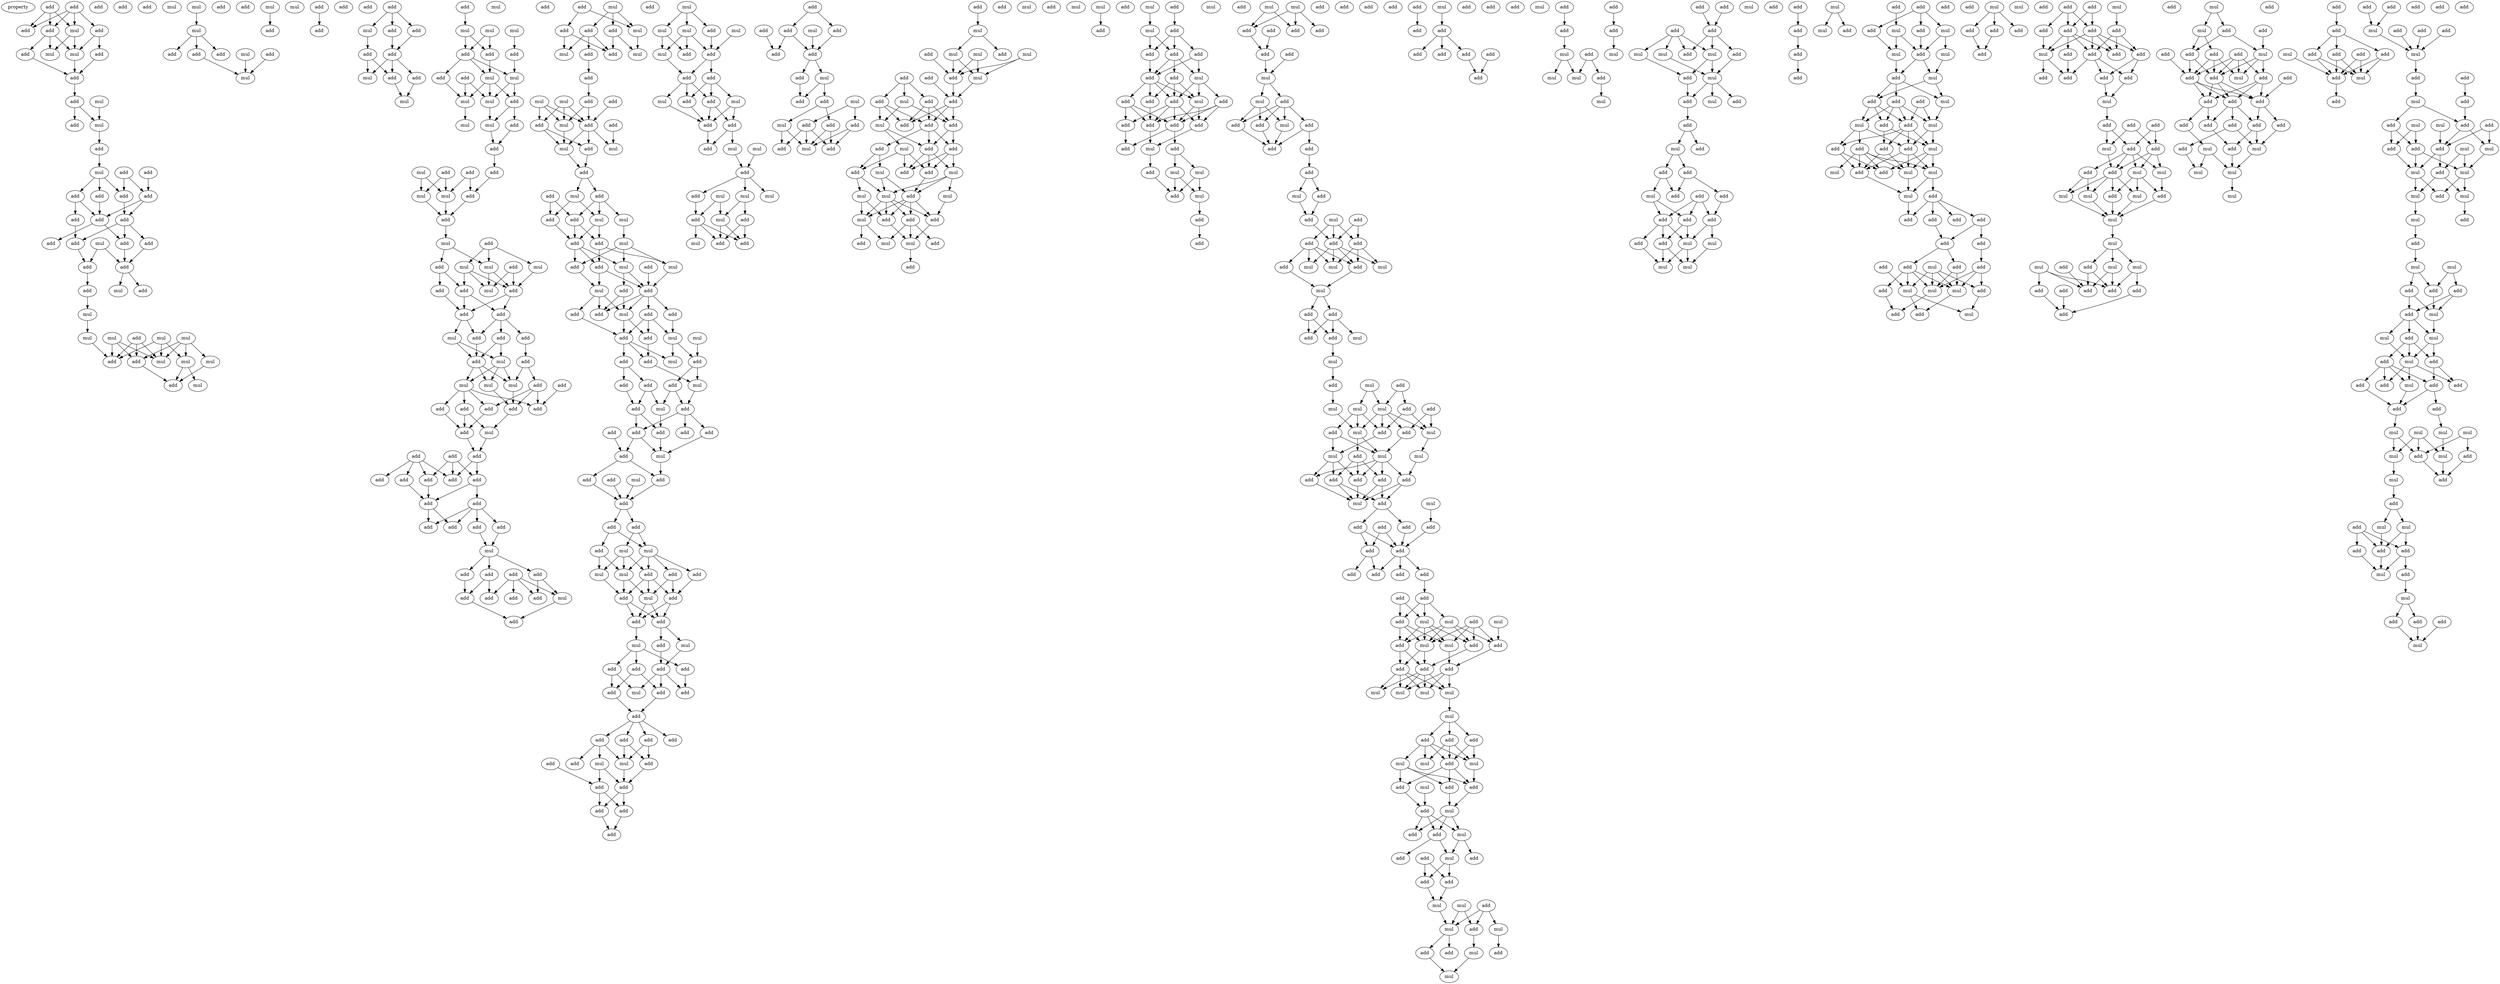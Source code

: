 digraph {
    node [fontcolor=black]
    property [mul=2,lf=1.8]
    0 [ label = add ];
    1 [ label = add ];
    2 [ label = add ];
    3 [ label = mul ];
    4 [ label = add ];
    5 [ label = add ];
    6 [ label = add ];
    7 [ label = mul ];
    8 [ label = mul ];
    9 [ label = add ];
    10 [ label = add ];
    11 [ label = add ];
    12 [ label = mul ];
    13 [ label = add ];
    14 [ label = add ];
    15 [ label = add ];
    16 [ label = mul ];
    17 [ label = add ];
    18 [ label = add ];
    19 [ label = add ];
    20 [ label = mul ];
    21 [ label = add ];
    22 [ label = add ];
    23 [ label = add ];
    24 [ label = add ];
    25 [ label = add ];
    26 [ label = add ];
    27 [ label = add ];
    28 [ label = mul ];
    29 [ label = add ];
    30 [ label = add ];
    31 [ label = add ];
    32 [ label = add ];
    33 [ label = add ];
    34 [ label = add ];
    35 [ label = add ];
    36 [ label = mul ];
    37 [ label = add ];
    38 [ label = add ];
    39 [ label = mul ];
    40 [ label = mul ];
    41 [ label = mul ];
    42 [ label = mul ];
    43 [ label = add ];
    44 [ label = mul ];
    45 [ label = mul ];
    46 [ label = add ];
    47 [ label = mul ];
    48 [ label = add ];
    49 [ label = mul ];
    50 [ label = add ];
    51 [ label = mul ];
    52 [ label = mul ];
    53 [ label = mul ];
    54 [ label = add ];
    55 [ label = add ];
    56 [ label = mul ];
    57 [ label = add ];
    58 [ label = mul ];
    59 [ label = add ];
    60 [ label = add ];
    61 [ label = add ];
    62 [ label = mul ];
    63 [ label = mul ];
    64 [ label = mul ];
    65 [ label = add ];
    66 [ label = add ];
    67 [ label = add ];
    68 [ label = add ];
    69 [ label = add ];
    70 [ label = add ];
    71 [ label = add ];
    72 [ label = add ];
    73 [ label = mul ];
    74 [ label = add ];
    75 [ label = add ];
    76 [ label = mul ];
    77 [ label = add ];
    78 [ label = add ];
    79 [ label = mul ];
    80 [ label = add ];
    81 [ label = mul ];
    82 [ label = mul ];
    83 [ label = mul ];
    84 [ label = add ];
    85 [ label = add ];
    86 [ label = add ];
    87 [ label = mul ];
    88 [ label = add ];
    89 [ label = add ];
    90 [ label = mul ];
    91 [ label = add ];
    92 [ label = mul ];
    93 [ label = mul ];
    94 [ label = mul ];
    95 [ label = mul ];
    96 [ label = add ];
    97 [ label = add ];
    98 [ label = add ];
    99 [ label = add ];
    100 [ label = mul ];
    101 [ label = add ];
    102 [ label = mul ];
    103 [ label = add ];
    104 [ label = mul ];
    105 [ label = add ];
    106 [ label = add ];
    107 [ label = mul ];
    108 [ label = add ];
    109 [ label = mul ];
    110 [ label = mul ];
    111 [ label = mul ];
    112 [ label = add ];
    113 [ label = mul ];
    114 [ label = add ];
    115 [ label = add ];
    116 [ label = mul ];
    117 [ label = add ];
    118 [ label = add ];
    119 [ label = add ];
    120 [ label = add ];
    121 [ label = add ];
    122 [ label = mul ];
    123 [ label = add ];
    124 [ label = add ];
    125 [ label = add ];
    126 [ label = mul ];
    127 [ label = mul ];
    128 [ label = mul ];
    129 [ label = add ];
    130 [ label = mul ];
    131 [ label = add ];
    132 [ label = add ];
    133 [ label = add ];
    134 [ label = add ];
    135 [ label = add ];
    136 [ label = add ];
    137 [ label = add ];
    138 [ label = mul ];
    139 [ label = add ];
    140 [ label = add ];
    141 [ label = add ];
    142 [ label = add ];
    143 [ label = add ];
    144 [ label = add ];
    145 [ label = add ];
    146 [ label = add ];
    147 [ label = add ];
    148 [ label = add ];
    149 [ label = add ];
    150 [ label = add ];
    151 [ label = add ];
    152 [ label = add ];
    153 [ label = add ];
    154 [ label = mul ];
    155 [ label = add ];
    156 [ label = add ];
    157 [ label = add ];
    158 [ label = add ];
    159 [ label = mul ];
    160 [ label = add ];
    161 [ label = add ];
    162 [ label = add ];
    163 [ label = add ];
    164 [ label = add ];
    165 [ label = add ];
    166 [ label = mul ];
    167 [ label = add ];
    168 [ label = add ];
    169 [ label = mul ];
    170 [ label = add ];
    171 [ label = mul ];
    172 [ label = add ];
    173 [ label = mul ];
    174 [ label = add ];
    175 [ label = add ];
    176 [ label = add ];
    177 [ label = mul ];
    178 [ label = add ];
    179 [ label = mul ];
    180 [ label = mul ];
    181 [ label = add ];
    182 [ label = add ];
    183 [ label = add ];
    184 [ label = add ];
    185 [ label = mul ];
    186 [ label = mul ];
    187 [ label = add ];
    188 [ label = add ];
    189 [ label = add ];
    190 [ label = mul ];
    191 [ label = add ];
    192 [ label = add ];
    193 [ label = mul ];
    194 [ label = mul ];
    195 [ label = mul ];
    196 [ label = add ];
    197 [ label = add ];
    198 [ label = add ];
    199 [ label = add ];
    200 [ label = mul ];
    201 [ label = add ];
    202 [ label = mul ];
    203 [ label = add ];
    204 [ label = mul ];
    205 [ label = add ];
    206 [ label = add ];
    207 [ label = add ];
    208 [ label = add ];
    209 [ label = add ];
    210 [ label = mul ];
    211 [ label = mul ];
    212 [ label = add ];
    213 [ label = mul ];
    214 [ label = add ];
    215 [ label = mul ];
    216 [ label = add ];
    217 [ label = add ];
    218 [ label = add ];
    219 [ label = add ];
    220 [ label = add ];
    221 [ label = add ];
    222 [ label = mul ];
    223 [ label = add ];
    224 [ label = mul ];
    225 [ label = add ];
    226 [ label = add ];
    227 [ label = add ];
    228 [ label = add ];
    229 [ label = add ];
    230 [ label = add ];
    231 [ label = add ];
    232 [ label = mul ];
    233 [ label = add ];
    234 [ label = add ];
    235 [ label = mul ];
    236 [ label = add ];
    237 [ label = add ];
    238 [ label = add ];
    239 [ label = add ];
    240 [ label = add ];
    241 [ label = mul ];
    242 [ label = mul ];
    243 [ label = add ];
    244 [ label = add ];
    245 [ label = mul ];
    246 [ label = mul ];
    247 [ label = add ];
    248 [ label = add ];
    249 [ label = mul ];
    250 [ label = add ];
    251 [ label = add ];
    252 [ label = add ];
    253 [ label = add ];
    254 [ label = mul ];
    255 [ label = add ];
    256 [ label = mul ];
    257 [ label = add ];
    258 [ label = add ];
    259 [ label = add ];
    260 [ label = add ];
    261 [ label = add ];
    262 [ label = add ];
    263 [ label = add ];
    264 [ label = mul ];
    265 [ label = add ];
    266 [ label = add ];
    267 [ label = add ];
    268 [ label = add ];
    269 [ label = add ];
    270 [ label = mul ];
    271 [ label = add ];
    272 [ label = mul ];
    273 [ label = add ];
    274 [ label = add ];
    275 [ label = add ];
    276 [ label = add ];
    277 [ label = add ];
    278 [ label = add ];
    279 [ label = add ];
    280 [ label = mul ];
    281 [ label = mul ];
    282 [ label = add ];
    283 [ label = mul ];
    284 [ label = mul ];
    285 [ label = mul ];
    286 [ label = add ];
    287 [ label = add ];
    288 [ label = add ];
    289 [ label = add ];
    290 [ label = mul ];
    291 [ label = add ];
    292 [ label = mul ];
    293 [ label = add ];
    294 [ label = add ];
    295 [ label = add ];
    296 [ label = add ];
    297 [ label = mul ];
    298 [ label = mul ];
    299 [ label = add ];
    300 [ label = mul ];
    301 [ label = mul ];
    302 [ label = mul ];
    303 [ label = add ];
    304 [ label = add ];
    305 [ label = add ];
    306 [ label = mul ];
    307 [ label = add ];
    308 [ label = add ];
    309 [ label = mul ];
    310 [ label = add ];
    311 [ label = add ];
    312 [ label = add ];
    313 [ label = mul ];
    314 [ label = add ];
    315 [ label = add ];
    316 [ label = add ];
    317 [ label = mul ];
    318 [ label = add ];
    319 [ label = mul ];
    320 [ label = add ];
    321 [ label = add ];
    322 [ label = mul ];
    323 [ label = add ];
    324 [ label = add ];
    325 [ label = add ];
    326 [ label = add ];
    327 [ label = add ];
    328 [ label = add ];
    329 [ label = mul ];
    330 [ label = mul ];
    331 [ label = mul ];
    332 [ label = add ];
    333 [ label = add ];
    334 [ label = mul ];
    335 [ label = mul ];
    336 [ label = mul ];
    337 [ label = add ];
    338 [ label = add ];
    339 [ label = add ];
    340 [ label = add ];
    341 [ label = add ];
    342 [ label = mul ];
    343 [ label = add ];
    344 [ label = add ];
    345 [ label = mul ];
    346 [ label = add ];
    347 [ label = add ];
    348 [ label = mul ];
    349 [ label = add ];
    350 [ label = add ];
    351 [ label = add ];
    352 [ label = add ];
    353 [ label = mul ];
    354 [ label = mul ];
    355 [ label = add ];
    356 [ label = add ];
    357 [ label = mul ];
    358 [ label = mul ];
    359 [ label = add ];
    360 [ label = mul ];
    361 [ label = add ];
    362 [ label = add ];
    363 [ label = mul ];
    364 [ label = add ];
    365 [ label = add ];
    366 [ label = add ];
    367 [ label = mul ];
    368 [ label = mul ];
    369 [ label = add ];
    370 [ label = add ];
    371 [ label = mul ];
    372 [ label = add ];
    373 [ label = mul ];
    374 [ label = mul ];
    375 [ label = add ];
    376 [ label = add ];
    377 [ label = mul ];
    378 [ label = add ];
    379 [ label = mul ];
    380 [ label = add ];
    381 [ label = add ];
    382 [ label = add ];
    383 [ label = add ];
    384 [ label = add ];
    385 [ label = mul ];
    386 [ label = add ];
    387 [ label = add ];
    388 [ label = mul ];
    389 [ label = add ];
    390 [ label = add ];
    391 [ label = add ];
    392 [ label = add ];
    393 [ label = add ];
    394 [ label = add ];
    395 [ label = add ];
    396 [ label = add ];
    397 [ label = mul ];
    398 [ label = add ];
    399 [ label = mul ];
    400 [ label = mul ];
    401 [ label = add ];
    402 [ label = mul ];
    403 [ label = mul ];
    404 [ label = add ];
    405 [ label = add ];
    406 [ label = add ];
    407 [ label = add ];
    408 [ label = mul ];
    409 [ label = add ];
    410 [ label = mul ];
    411 [ label = add ];
    412 [ label = add ];
    413 [ label = add ];
    414 [ label = add ];
    415 [ label = add ];
    416 [ label = add ];
    417 [ label = mul ];
    418 [ label = add ];
    419 [ label = mul ];
    420 [ label = add ];
    421 [ label = mul ];
    422 [ label = add ];
    423 [ label = add ];
    424 [ label = add ];
    425 [ label = add ];
    426 [ label = add ];
    427 [ label = mul ];
    428 [ label = add ];
    429 [ label = add ];
    430 [ label = add ];
    431 [ label = mul ];
    432 [ label = add ];
    433 [ label = add ];
    434 [ label = add ];
    435 [ label = mul ];
    436 [ label = add ];
    437 [ label = add ];
    438 [ label = mul ];
    439 [ label = mul ];
    440 [ label = mul ];
    441 [ label = add ];
    442 [ label = add ];
    443 [ label = add ];
    444 [ label = mul ];
    445 [ label = add ];
    446 [ label = mul ];
    447 [ label = mul ];
    448 [ label = add ];
    449 [ label = add ];
    450 [ label = add ];
    451 [ label = mul ];
    452 [ label = add ];
    453 [ label = mul ];
    454 [ label = mul ];
    455 [ label = add ];
    456 [ label = add ];
    457 [ label = add ];
    458 [ label = add ];
    459 [ label = mul ];
    460 [ label = mul ];
    461 [ label = mul ];
    462 [ label = add ];
    463 [ label = mul ];
    464 [ label = mul ];
    465 [ label = add ];
    466 [ label = add ];
    467 [ label = add ];
    468 [ label = add ];
    469 [ label = add ];
    470 [ label = mul ];
    471 [ label = add ];
    472 [ label = mul ];
    473 [ label = add ];
    474 [ label = add ];
    475 [ label = add ];
    476 [ label = add ];
    477 [ label = add ];
    478 [ label = add ];
    479 [ label = add ];
    480 [ label = add ];
    481 [ label = add ];
    482 [ label = add ];
    483 [ label = add ];
    484 [ label = add ];
    485 [ label = add ];
    486 [ label = add ];
    487 [ label = mul ];
    488 [ label = mul ];
    489 [ label = mul ];
    490 [ label = add ];
    491 [ label = add ];
    492 [ label = mul ];
    493 [ label = add ];
    494 [ label = mul ];
    495 [ label = add ];
    496 [ label = add ];
    497 [ label = add ];
    498 [ label = mul ];
    499 [ label = mul ];
    500 [ label = add ];
    501 [ label = mul ];
    502 [ label = mul ];
    503 [ label = mul ];
    504 [ label = add ];
    505 [ label = add ];
    506 [ label = add ];
    507 [ label = mul ];
    508 [ label = mul ];
    509 [ label = mul ];
    510 [ label = add ];
    511 [ label = mul ];
    512 [ label = add ];
    513 [ label = add ];
    514 [ label = add ];
    515 [ label = mul ];
    516 [ label = add ];
    517 [ label = mul ];
    518 [ label = add ];
    519 [ label = add ];
    520 [ label = mul ];
    521 [ label = add ];
    522 [ label = add ];
    523 [ label = add ];
    524 [ label = add ];
    525 [ label = add ];
    526 [ label = mul ];
    527 [ label = mul ];
    528 [ label = add ];
    529 [ label = mul ];
    530 [ label = add ];
    531 [ label = mul ];
    532 [ label = add ];
    533 [ label = add ];
    534 [ label = mul ];
    535 [ label = add ];
    536 [ label = mul ];
    537 [ label = add ];
    538 [ label = add ];
    539 [ label = add ];
    540 [ label = mul ];
    541 [ label = add ];
    542 [ label = add ];
    543 [ label = add ];
    544 [ label = add ];
    545 [ label = add ];
    546 [ label = add ];
    547 [ label = add ];
    548 [ label = add ];
    549 [ label = add ];
    550 [ label = mul ];
    551 [ label = add ];
    552 [ label = add ];
    553 [ label = mul ];
    554 [ label = add ];
    555 [ label = mul ];
    556 [ label = mul ];
    557 [ label = add ];
    558 [ label = mul ];
    559 [ label = add ];
    560 [ label = add ];
    561 [ label = mul ];
    562 [ label = add ];
    563 [ label = add ];
    564 [ label = add ];
    565 [ label = add ];
    566 [ label = mul ];
    567 [ label = mul ];
    568 [ label = add ];
    569 [ label = mul ];
    570 [ label = add ];
    571 [ label = add ];
    572 [ label = mul ];
    573 [ label = add ];
    574 [ label = add ];
    575 [ label = mul ];
    576 [ label = add ];
    577 [ label = mul ];
    578 [ label = add ];
    579 [ label = mul ];
    580 [ label = add ];
    581 [ label = add ];
    582 [ label = add ];
    583 [ label = add ];
    584 [ label = mul ];
    585 [ label = add ];
    586 [ label = add ];
    587 [ label = add ];
    588 [ label = add ];
    589 [ label = add ];
    590 [ label = add ];
    591 [ label = mul ];
    592 [ label = add ];
    593 [ label = add ];
    594 [ label = mul ];
    595 [ label = add ];
    596 [ label = mul ];
    597 [ label = mul ];
    598 [ label = add ];
    599 [ label = mul ];
    600 [ label = add ];
    601 [ label = mul ];
    602 [ label = add ];
    603 [ label = add ];
    604 [ label = add ];
    605 [ label = add ];
    606 [ label = add ];
    607 [ label = mul ];
    608 [ label = add ];
    609 [ label = add ];
    610 [ label = mul ];
    611 [ label = mul ];
    612 [ label = add ];
    613 [ label = mul ];
    614 [ label = mul ];
    615 [ label = add ];
    616 [ label = add ];
    617 [ label = add ];
    618 [ label = mul ];
    619 [ label = add ];
    620 [ label = add ];
    621 [ label = mul ];
    622 [ label = add ];
    623 [ label = mul ];
    624 [ label = add ];
    625 [ label = add ];
    626 [ label = add ];
    627 [ label = add ];
    628 [ label = mul ];
    629 [ label = mul ];
    630 [ label = add ];
    631 [ label = mul ];
    632 [ label = add ];
    633 [ label = mul ];
    634 [ label = mul ];
    635 [ label = add ];
    636 [ label = add ];
    637 [ label = add ];
    638 [ label = add ];
    639 [ label = add ];
    640 [ label = add ];
    641 [ label = add ];
    642 [ label = mul ];
    643 [ label = add ];
    644 [ label = add ];
    645 [ label = add ];
    646 [ label = add ];
    647 [ label = add ];
    648 [ label = mul ];
    649 [ label = mul ];
    650 [ label = mul ];
    651 [ label = add ];
    652 [ label = add ];
    653 [ label = add ];
    654 [ label = mul ];
    655 [ label = mul ];
    656 [ label = add ];
    657 [ label = add ];
    658 [ label = add ];
    659 [ label = add ];
    660 [ label = mul ];
    661 [ label = add ];
    662 [ label = add ];
    663 [ label = mul ];
    664 [ label = add ];
    665 [ label = add ];
    666 [ label = add ];
    667 [ label = add ];
    668 [ label = add ];
    669 [ label = mul ];
    670 [ label = add ];
    671 [ label = add ];
    672 [ label = add ];
    673 [ label = add ];
    674 [ label = add ];
    675 [ label = add ];
    676 [ label = add ];
    677 [ label = add ];
    678 [ label = mul ];
    679 [ label = add ];
    680 [ label = add ];
    681 [ label = add ];
    682 [ label = add ];
    683 [ label = mul ];
    684 [ label = add ];
    685 [ label = add ];
    686 [ label = mul ];
    687 [ label = mul ];
    688 [ label = add ];
    689 [ label = mul ];
    690 [ label = add ];
    691 [ label = add ];
    692 [ label = mul ];
    693 [ label = mul ];
    694 [ label = mul ];
    695 [ label = mul ];
    696 [ label = mul ];
    697 [ label = add ];
    698 [ label = mul ];
    699 [ label = mul ];
    700 [ label = add ];
    701 [ label = add ];
    702 [ label = add ];
    703 [ label = add ];
    704 [ label = add ];
    705 [ label = add ];
    706 [ label = add ];
    707 [ label = add ];
    708 [ label = mul ];
    709 [ label = add ];
    710 [ label = add ];
    711 [ label = mul ];
    712 [ label = add ];
    713 [ label = add ];
    714 [ label = mul ];
    715 [ label = add ];
    716 [ label = add ];
    717 [ label = add ];
    718 [ label = add ];
    719 [ label = add ];
    720 [ label = add ];
    721 [ label = mul ];
    722 [ label = add ];
    723 [ label = add ];
    724 [ label = add ];
    725 [ label = add ];
    726 [ label = add ];
    727 [ label = add ];
    728 [ label = add ];
    729 [ label = add ];
    730 [ label = add ];
    731 [ label = mul ];
    732 [ label = add ];
    733 [ label = mul ];
    734 [ label = add ];
    735 [ label = mul ];
    736 [ label = mul ];
    737 [ label = mul ];
    738 [ label = add ];
    739 [ label = add ];
    740 [ label = add ];
    741 [ label = add ];
    742 [ label = add ];
    743 [ label = mul ];
    744 [ label = add ];
    745 [ label = add ];
    746 [ label = mul ];
    747 [ label = add ];
    748 [ label = add ];
    749 [ label = add ];
    750 [ label = add ];
    751 [ label = add ];
    752 [ label = mul ];
    753 [ label = add ];
    754 [ label = mul ];
    755 [ label = add ];
    756 [ label = add ];
    757 [ label = mul ];
    758 [ label = add ];
    759 [ label = add ];
    760 [ label = add ];
    761 [ label = add ];
    762 [ label = mul ];
    763 [ label = mul ];
    764 [ label = mul ];
    765 [ label = add ];
    766 [ label = add ];
    767 [ label = mul ];
    768 [ label = add ];
    769 [ label = mul ];
    770 [ label = add ];
    771 [ label = mul ];
    772 [ label = mul ];
    773 [ label = add ];
    774 [ label = mul ];
    775 [ label = add ];
    776 [ label = mul ];
    777 [ label = add ];
    778 [ label = mul ];
    779 [ label = mul ];
    780 [ label = add ];
    781 [ label = add ];
    782 [ label = add ];
    783 [ label = add ];
    784 [ label = mul ];
    785 [ label = add ];
    786 [ label = mul ];
    787 [ label = add ];
    788 [ label = mul ];
    789 [ label = add ];
    790 [ label = add ];
    791 [ label = mul ];
    792 [ label = add ];
    793 [ label = mul ];
    794 [ label = add ];
    795 [ label = add ];
    796 [ label = add ];
    797 [ label = add ];
    798 [ label = add ];
    799 [ label = mul ];
    800 [ label = mul ];
    801 [ label = mul ];
    802 [ label = mul ];
    803 [ label = mul ];
    804 [ label = add ];
    805 [ label = add ];
    806 [ label = mul ];
    807 [ label = add ];
    808 [ label = mul ];
    809 [ label = add ];
    810 [ label = add ];
    811 [ label = mul ];
    812 [ label = mul ];
    813 [ label = add ];
    814 [ label = add ];
    815 [ label = add ];
    816 [ label = mul ];
    817 [ label = add ];
    818 [ label = mul ];
    819 [ label = add ];
    820 [ label = add ];
    821 [ label = add ];
    822 [ label = add ];
    823 [ label = add ];
    824 [ label = mul ];
    0 -> 3 [ name = 0 ];
    0 -> 4 [ name = 1 ];
    0 -> 5 [ name = 2 ];
    0 -> 6 [ name = 3 ];
    2 -> 3 [ name = 4 ];
    2 -> 4 [ name = 5 ];
    2 -> 6 [ name = 6 ];
    3 -> 7 [ name = 7 ];
    3 -> 8 [ name = 8 ];
    4 -> 7 [ name = 9 ];
    4 -> 8 [ name = 10 ];
    4 -> 9 [ name = 11 ];
    5 -> 8 [ name = 12 ];
    5 -> 10 [ name = 13 ];
    8 -> 11 [ name = 14 ];
    9 -> 11 [ name = 15 ];
    10 -> 11 [ name = 16 ];
    11 -> 14 [ name = 17 ];
    12 -> 16 [ name = 18 ];
    14 -> 15 [ name = 19 ];
    14 -> 16 [ name = 20 ];
    16 -> 17 [ name = 21 ];
    17 -> 20 [ name = 22 ];
    18 -> 24 [ name = 23 ];
    19 -> 21 [ name = 24 ];
    19 -> 24 [ name = 25 ];
    20 -> 21 [ name = 26 ];
    20 -> 22 [ name = 27 ];
    20 -> 23 [ name = 28 ];
    21 -> 27 [ name = 29 ];
    22 -> 25 [ name = 30 ];
    22 -> 26 [ name = 31 ];
    23 -> 26 [ name = 32 ];
    24 -> 26 [ name = 33 ];
    24 -> 27 [ name = 34 ];
    25 -> 30 [ name = 35 ];
    26 -> 29 [ name = 36 ];
    26 -> 31 [ name = 37 ];
    27 -> 29 [ name = 38 ];
    27 -> 30 [ name = 39 ];
    27 -> 32 [ name = 40 ];
    28 -> 33 [ name = 41 ];
    28 -> 34 [ name = 42 ];
    29 -> 34 [ name = 43 ];
    30 -> 33 [ name = 44 ];
    32 -> 34 [ name = 45 ];
    33 -> 37 [ name = 46 ];
    34 -> 36 [ name = 47 ];
    34 -> 38 [ name = 48 ];
    37 -> 39 [ name = 49 ];
    39 -> 42 [ name = 50 ];
    40 -> 45 [ name = 51 ];
    40 -> 46 [ name = 52 ];
    40 -> 48 [ name = 53 ];
    41 -> 45 [ name = 54 ];
    41 -> 46 [ name = 55 ];
    41 -> 47 [ name = 56 ];
    42 -> 46 [ name = 57 ];
    43 -> 45 [ name = 58 ];
    43 -> 46 [ name = 59 ];
    43 -> 48 [ name = 60 ];
    44 -> 45 [ name = 61 ];
    44 -> 47 [ name = 62 ];
    44 -> 48 [ name = 63 ];
    44 -> 49 [ name = 64 ];
    47 -> 50 [ name = 65 ];
    47 -> 51 [ name = 66 ];
    48 -> 50 [ name = 67 ];
    49 -> 50 [ name = 68 ];
    53 -> 56 [ name = 69 ];
    56 -> 57 [ name = 70 ];
    56 -> 59 [ name = 71 ];
    56 -> 60 [ name = 72 ];
    58 -> 62 [ name = 73 ];
    59 -> 62 [ name = 74 ];
    61 -> 62 [ name = 75 ];
    63 -> 66 [ name = 76 ];
    65 -> 67 [ name = 77 ];
    70 -> 71 [ name = 78 ];
    70 -> 72 [ name = 79 ];
    70 -> 73 [ name = 80 ];
    71 -> 74 [ name = 81 ];
    72 -> 74 [ name = 82 ];
    73 -> 75 [ name = 83 ];
    74 -> 76 [ name = 84 ];
    74 -> 77 [ name = 85 ];
    74 -> 78 [ name = 86 ];
    75 -> 76 [ name = 87 ];
    75 -> 77 [ name = 88 ];
    77 -> 79 [ name = 89 ];
    78 -> 79 [ name = 90 ];
    80 -> 83 [ name = 91 ];
    81 -> 86 [ name = 92 ];
    82 -> 84 [ name = 93 ];
    82 -> 85 [ name = 94 ];
    83 -> 84 [ name = 95 ];
    83 -> 85 [ name = 96 ];
    84 -> 87 [ name = 97 ];
    85 -> 87 [ name = 98 ];
    85 -> 88 [ name = 99 ];
    85 -> 90 [ name = 100 ];
    86 -> 90 [ name = 101 ];
    87 -> 91 [ name = 102 ];
    87 -> 92 [ name = 103 ];
    87 -> 93 [ name = 104 ];
    88 -> 93 [ name = 105 ];
    89 -> 92 [ name = 106 ];
    89 -> 93 [ name = 107 ];
    90 -> 91 [ name = 108 ];
    90 -> 92 [ name = 109 ];
    91 -> 95 [ name = 110 ];
    91 -> 96 [ name = 111 ];
    92 -> 95 [ name = 112 ];
    93 -> 94 [ name = 113 ];
    95 -> 97 [ name = 114 ];
    96 -> 97 [ name = 115 ];
    97 -> 98 [ name = 116 ];
    98 -> 103 [ name = 117 ];
    99 -> 102 [ name = 118 ];
    99 -> 103 [ name = 119 ];
    100 -> 102 [ name = 120 ];
    100 -> 104 [ name = 121 ];
    101 -> 102 [ name = 122 ];
    101 -> 104 [ name = 123 ];
    102 -> 105 [ name = 124 ];
    103 -> 105 [ name = 125 ];
    104 -> 105 [ name = 126 ];
    105 -> 107 [ name = 127 ];
    106 -> 109 [ name = 128 ];
    106 -> 110 [ name = 129 ];
    106 -> 111 [ name = 130 ];
    107 -> 108 [ name = 131 ];
    107 -> 109 [ name = 132 ];
    108 -> 114 [ name = 133 ];
    108 -> 115 [ name = 134 ];
    109 -> 113 [ name = 135 ];
    109 -> 117 [ name = 136 ];
    110 -> 113 [ name = 137 ];
    110 -> 115 [ name = 138 ];
    110 -> 117 [ name = 139 ];
    111 -> 117 [ name = 140 ];
    112 -> 113 [ name = 141 ];
    112 -> 117 [ name = 142 ];
    114 -> 119 [ name = 143 ];
    115 -> 118 [ name = 144 ];
    115 -> 119 [ name = 145 ];
    117 -> 118 [ name = 146 ];
    117 -> 119 [ name = 147 ];
    118 -> 120 [ name = 148 ];
    118 -> 121 [ name = 149 ];
    118 -> 123 [ name = 150 ];
    119 -> 122 [ name = 151 ];
    119 -> 123 [ name = 152 ];
    120 -> 124 [ name = 153 ];
    121 -> 125 [ name = 154 ];
    121 -> 126 [ name = 155 ];
    122 -> 125 [ name = 156 ];
    122 -> 126 [ name = 157 ];
    123 -> 125 [ name = 158 ];
    124 -> 127 [ name = 159 ];
    124 -> 129 [ name = 160 ];
    125 -> 127 [ name = 161 ];
    125 -> 128 [ name = 162 ];
    125 -> 130 [ name = 163 ];
    126 -> 127 [ name = 164 ];
    126 -> 128 [ name = 165 ];
    126 -> 130 [ name = 166 ];
    127 -> 134 [ name = 167 ];
    128 -> 132 [ name = 168 ];
    128 -> 133 [ name = 169 ];
    128 -> 135 [ name = 170 ];
    128 -> 136 [ name = 171 ];
    129 -> 133 [ name = 172 ];
    129 -> 134 [ name = 173 ];
    129 -> 135 [ name = 174 ];
    130 -> 134 [ name = 175 ];
    131 -> 135 [ name = 176 ];
    132 -> 137 [ name = 177 ];
    132 -> 138 [ name = 178 ];
    133 -> 137 [ name = 179 ];
    134 -> 138 [ name = 180 ];
    136 -> 137 [ name = 181 ];
    137 -> 139 [ name = 182 ];
    138 -> 139 [ name = 183 ];
    139 -> 142 [ name = 184 ];
    139 -> 145 [ name = 185 ];
    140 -> 142 [ name = 186 ];
    140 -> 143 [ name = 187 ];
    140 -> 144 [ name = 188 ];
    140 -> 146 [ name = 189 ];
    141 -> 142 [ name = 190 ];
    141 -> 144 [ name = 191 ];
    141 -> 145 [ name = 192 ];
    143 -> 147 [ name = 193 ];
    144 -> 147 [ name = 194 ];
    145 -> 147 [ name = 195 ];
    145 -> 148 [ name = 196 ];
    147 -> 150 [ name = 197 ];
    147 -> 153 [ name = 198 ];
    148 -> 150 [ name = 199 ];
    148 -> 151 [ name = 200 ];
    148 -> 152 [ name = 201 ];
    148 -> 153 [ name = 202 ];
    151 -> 154 [ name = 203 ];
    152 -> 154 [ name = 204 ];
    154 -> 156 [ name = 205 ];
    154 -> 157 [ name = 206 ];
    154 -> 158 [ name = 207 ];
    155 -> 159 [ name = 208 ];
    155 -> 160 [ name = 209 ];
    155 -> 161 [ name = 210 ];
    155 -> 162 [ name = 211 ];
    156 -> 162 [ name = 212 ];
    156 -> 163 [ name = 213 ];
    157 -> 159 [ name = 214 ];
    157 -> 160 [ name = 215 ];
    158 -> 163 [ name = 216 ];
    159 -> 164 [ name = 217 ];
    163 -> 164 [ name = 218 ];
    165 -> 168 [ name = 219 ];
    165 -> 169 [ name = 220 ];
    166 -> 167 [ name = 221 ];
    166 -> 169 [ name = 222 ];
    166 -> 170 [ name = 223 ];
    167 -> 171 [ name = 224 ];
    167 -> 172 [ name = 225 ];
    167 -> 174 [ name = 226 ];
    168 -> 171 [ name = 227 ];
    168 -> 172 [ name = 228 ];
    169 -> 173 [ name = 229 ];
    170 -> 172 [ name = 230 ];
    170 -> 173 [ name = 231 ];
    174 -> 175 [ name = 232 ];
    175 -> 176 [ name = 233 ];
    176 -> 180 [ name = 234 ];
    176 -> 181 [ name = 235 ];
    177 -> 180 [ name = 236 ];
    177 -> 181 [ name = 237 ];
    177 -> 183 [ name = 238 ];
    178 -> 181 [ name = 239 ];
    179 -> 180 [ name = 240 ];
    179 -> 181 [ name = 241 ];
    179 -> 183 [ name = 242 ];
    180 -> 186 [ name = 243 ];
    181 -> 184 [ name = 244 ];
    181 -> 185 [ name = 245 ];
    181 -> 186 [ name = 246 ];
    182 -> 185 [ name = 247 ];
    183 -> 184 [ name = 248 ];
    183 -> 186 [ name = 249 ];
    184 -> 187 [ name = 250 ];
    186 -> 187 [ name = 251 ];
    187 -> 189 [ name = 252 ];
    187 -> 190 [ name = 253 ];
    188 -> 191 [ name = 254 ];
    188 -> 192 [ name = 255 ];
    189 -> 192 [ name = 256 ];
    189 -> 193 [ name = 257 ];
    189 -> 194 [ name = 258 ];
    190 -> 191 [ name = 259 ];
    190 -> 194 [ name = 260 ];
    191 -> 197 [ name = 261 ];
    192 -> 196 [ name = 262 ];
    192 -> 197 [ name = 263 ];
    193 -> 195 [ name = 264 ];
    194 -> 196 [ name = 265 ];
    194 -> 197 [ name = 266 ];
    195 -> 199 [ name = 267 ];
    195 -> 200 [ name = 268 ];
    195 -> 202 [ name = 269 ];
    196 -> 200 [ name = 270 ];
    196 -> 201 [ name = 271 ];
    197 -> 199 [ name = 272 ];
    197 -> 201 [ name = 273 ];
    197 -> 202 [ name = 274 ];
    198 -> 203 [ name = 275 ];
    199 -> 204 [ name = 276 ];
    200 -> 203 [ name = 277 ];
    201 -> 203 [ name = 278 ];
    201 -> 204 [ name = 279 ];
    202 -> 203 [ name = 280 ];
    202 -> 205 [ name = 281 ];
    203 -> 207 [ name = 282 ];
    203 -> 208 [ name = 283 ];
    203 -> 209 [ name = 284 ];
    203 -> 210 [ name = 285 ];
    204 -> 206 [ name = 286 ];
    204 -> 209 [ name = 287 ];
    204 -> 210 [ name = 288 ];
    205 -> 209 [ name = 289 ];
    205 -> 210 [ name = 290 ];
    206 -> 214 [ name = 291 ];
    207 -> 211 [ name = 292 ];
    207 -> 212 [ name = 293 ];
    207 -> 214 [ name = 294 ];
    208 -> 211 [ name = 295 ];
    210 -> 212 [ name = 296 ];
    210 -> 214 [ name = 297 ];
    211 -> 215 [ name = 298 ];
    211 -> 216 [ name = 299 ];
    212 -> 218 [ name = 300 ];
    213 -> 216 [ name = 301 ];
    214 -> 215 [ name = 302 ];
    214 -> 217 [ name = 303 ];
    214 -> 218 [ name = 304 ];
    216 -> 219 [ name = 305 ];
    216 -> 222 [ name = 306 ];
    217 -> 220 [ name = 307 ];
    217 -> 221 [ name = 308 ];
    218 -> 222 [ name = 309 ];
    219 -> 224 [ name = 310 ];
    219 -> 225 [ name = 311 ];
    220 -> 223 [ name = 312 ];
    220 -> 224 [ name = 313 ];
    221 -> 223 [ name = 314 ];
    222 -> 225 [ name = 315 ];
    223 -> 228 [ name = 316 ];
    223 -> 230 [ name = 317 ];
    224 -> 230 [ name = 318 ];
    225 -> 226 [ name = 319 ];
    225 -> 228 [ name = 320 ];
    225 -> 229 [ name = 321 ];
    226 -> 232 [ name = 322 ];
    227 -> 231 [ name = 323 ];
    228 -> 231 [ name = 324 ];
    228 -> 232 [ name = 325 ];
    230 -> 232 [ name = 326 ];
    231 -> 233 [ name = 327 ];
    231 -> 236 [ name = 328 ];
    232 -> 233 [ name = 329 ];
    233 -> 237 [ name = 330 ];
    234 -> 237 [ name = 331 ];
    235 -> 237 [ name = 332 ];
    236 -> 237 [ name = 333 ];
    237 -> 238 [ name = 334 ];
    237 -> 239 [ name = 335 ];
    238 -> 240 [ name = 336 ];
    238 -> 241 [ name = 337 ];
    239 -> 241 [ name = 338 ];
    239 -> 242 [ name = 339 ];
    240 -> 245 [ name = 340 ];
    240 -> 246 [ name = 341 ];
    241 -> 243 [ name = 342 ];
    241 -> 244 [ name = 343 ];
    241 -> 246 [ name = 344 ];
    241 -> 247 [ name = 345 ];
    242 -> 244 [ name = 346 ];
    242 -> 245 [ name = 347 ];
    242 -> 246 [ name = 348 ];
    243 -> 250 [ name = 349 ];
    244 -> 248 [ name = 350 ];
    244 -> 249 [ name = 351 ];
    244 -> 250 [ name = 352 ];
    245 -> 248 [ name = 353 ];
    246 -> 248 [ name = 354 ];
    246 -> 249 [ name = 355 ];
    247 -> 249 [ name = 356 ];
    247 -> 250 [ name = 357 ];
    248 -> 252 [ name = 358 ];
    248 -> 253 [ name = 359 ];
    249 -> 252 [ name = 360 ];
    249 -> 253 [ name = 361 ];
    250 -> 252 [ name = 362 ];
    250 -> 253 [ name = 363 ];
    252 -> 255 [ name = 364 ];
    252 -> 256 [ name = 365 ];
    253 -> 254 [ name = 366 ];
    254 -> 257 [ name = 367 ];
    254 -> 258 [ name = 368 ];
    254 -> 259 [ name = 369 ];
    255 -> 260 [ name = 370 ];
    256 -> 260 [ name = 371 ];
    257 -> 263 [ name = 372 ];
    258 -> 261 [ name = 373 ];
    258 -> 264 [ name = 374 ];
    259 -> 261 [ name = 375 ];
    259 -> 262 [ name = 376 ];
    260 -> 262 [ name = 377 ];
    260 -> 263 [ name = 378 ];
    260 -> 264 [ name = 379 ];
    261 -> 265 [ name = 380 ];
    262 -> 265 [ name = 381 ];
    265 -> 266 [ name = 382 ];
    265 -> 267 [ name = 383 ];
    265 -> 268 [ name = 384 ];
    265 -> 269 [ name = 385 ];
    266 -> 270 [ name = 386 ];
    266 -> 271 [ name = 387 ];
    266 -> 272 [ name = 388 ];
    267 -> 272 [ name = 389 ];
    267 -> 274 [ name = 390 ];
    268 -> 272 [ name = 391 ];
    268 -> 274 [ name = 392 ];
    270 -> 275 [ name = 393 ];
    270 -> 276 [ name = 394 ];
    272 -> 276 [ name = 395 ];
    273 -> 275 [ name = 396 ];
    274 -> 276 [ name = 397 ];
    275 -> 277 [ name = 398 ];
    275 -> 278 [ name = 399 ];
    276 -> 277 [ name = 400 ];
    276 -> 278 [ name = 401 ];
    277 -> 279 [ name = 402 ];
    278 -> 279 [ name = 403 ];
    280 -> 281 [ name = 404 ];
    280 -> 282 [ name = 405 ];
    280 -> 283 [ name = 406 ];
    281 -> 285 [ name = 407 ];
    281 -> 286 [ name = 408 ];
    281 -> 287 [ name = 409 ];
    282 -> 286 [ name = 410 ];
    283 -> 285 [ name = 411 ];
    283 -> 287 [ name = 412 ];
    284 -> 286 [ name = 413 ];
    285 -> 288 [ name = 414 ];
    286 -> 288 [ name = 415 ];
    286 -> 289 [ name = 416 ];
    288 -> 290 [ name = 417 ];
    288 -> 291 [ name = 418 ];
    288 -> 293 [ name = 419 ];
    289 -> 291 [ name = 420 ];
    289 -> 292 [ name = 421 ];
    289 -> 293 [ name = 422 ];
    290 -> 295 [ name = 423 ];
    291 -> 294 [ name = 424 ];
    291 -> 295 [ name = 425 ];
    292 -> 294 [ name = 426 ];
    292 -> 295 [ name = 427 ];
    293 -> 295 [ name = 428 ];
    294 -> 296 [ name = 429 ];
    294 -> 298 [ name = 430 ];
    295 -> 296 [ name = 431 ];
    297 -> 299 [ name = 432 ];
    298 -> 299 [ name = 433 ];
    299 -> 300 [ name = 434 ];
    299 -> 302 [ name = 435 ];
    299 -> 303 [ name = 436 ];
    300 -> 305 [ name = 437 ];
    300 -> 306 [ name = 438 ];
    301 -> 304 [ name = 439 ];
    301 -> 306 [ name = 440 ];
    303 -> 304 [ name = 441 ];
    304 -> 307 [ name = 442 ];
    304 -> 308 [ name = 443 ];
    304 -> 309 [ name = 444 ];
    305 -> 307 [ name = 445 ];
    305 -> 308 [ name = 446 ];
    306 -> 307 [ name = 447 ];
    306 -> 308 [ name = 448 ];
    310 -> 312 [ name = 449 ];
    310 -> 314 [ name = 450 ];
    311 -> 315 [ name = 451 ];
    312 -> 315 [ name = 452 ];
    312 -> 316 [ name = 453 ];
    313 -> 316 [ name = 454 ];
    314 -> 316 [ name = 455 ];
    316 -> 317 [ name = 456 ];
    316 -> 318 [ name = 457 ];
    317 -> 320 [ name = 458 ];
    317 -> 321 [ name = 459 ];
    318 -> 320 [ name = 460 ];
    319 -> 323 [ name = 461 ];
    319 -> 324 [ name = 462 ];
    321 -> 322 [ name = 463 ];
    321 -> 325 [ name = 464 ];
    322 -> 327 [ name = 465 ];
    322 -> 329 [ name = 466 ];
    323 -> 328 [ name = 467 ];
    323 -> 329 [ name = 468 ];
    324 -> 327 [ name = 469 ];
    324 -> 328 [ name = 470 ];
    324 -> 329 [ name = 471 ];
    325 -> 328 [ name = 472 ];
    325 -> 329 [ name = 473 ];
    326 -> 330 [ name = 474 ];
    330 -> 331 [ name = 475 ];
    330 -> 332 [ name = 476 ];
    331 -> 336 [ name = 477 ];
    331 -> 338 [ name = 478 ];
    333 -> 338 [ name = 479 ];
    334 -> 336 [ name = 480 ];
    334 -> 338 [ name = 481 ];
    335 -> 336 [ name = 482 ];
    335 -> 338 [ name = 483 ];
    336 -> 341 [ name = 484 ];
    337 -> 341 [ name = 485 ];
    338 -> 341 [ name = 486 ];
    339 -> 340 [ name = 487 ];
    339 -> 342 [ name = 488 ];
    339 -> 343 [ name = 489 ];
    340 -> 344 [ name = 490 ];
    340 -> 345 [ name = 491 ];
    340 -> 347 [ name = 492 ];
    341 -> 344 [ name = 493 ];
    341 -> 346 [ name = 494 ];
    341 -> 347 [ name = 495 ];
    342 -> 345 [ name = 496 ];
    342 -> 346 [ name = 497 ];
    343 -> 344 [ name = 498 ];
    343 -> 346 [ name = 499 ];
    343 -> 347 [ name = 500 ];
    344 -> 349 [ name = 501 ];
    344 -> 350 [ name = 502 ];
    344 -> 351 [ name = 503 ];
    345 -> 348 [ name = 504 ];
    345 -> 350 [ name = 505 ];
    346 -> 350 [ name = 506 ];
    346 -> 351 [ name = 507 ];
    348 -> 352 [ name = 508 ];
    348 -> 355 [ name = 509 ];
    348 -> 356 [ name = 510 ];
    349 -> 352 [ name = 511 ];
    349 -> 353 [ name = 512 ];
    350 -> 354 [ name = 513 ];
    350 -> 355 [ name = 514 ];
    350 -> 356 [ name = 515 ];
    351 -> 354 [ name = 516 ];
    351 -> 355 [ name = 517 ];
    351 -> 356 [ name = 518 ];
    352 -> 357 [ name = 519 ];
    352 -> 360 [ name = 520 ];
    353 -> 357 [ name = 521 ];
    353 -> 359 [ name = 522 ];
    354 -> 357 [ name = 523 ];
    354 -> 358 [ name = 524 ];
    354 -> 359 [ name = 525 ];
    355 -> 359 [ name = 526 ];
    357 -> 361 [ name = 527 ];
    357 -> 362 [ name = 528 ];
    357 -> 363 [ name = 529 ];
    357 -> 364 [ name = 530 ];
    358 -> 361 [ name = 531 ];
    359 -> 361 [ name = 532 ];
    359 -> 362 [ name = 533 ];
    359 -> 363 [ name = 534 ];
    359 -> 364 [ name = 535 ];
    360 -> 362 [ name = 536 ];
    360 -> 363 [ name = 537 ];
    361 -> 368 [ name = 538 ];
    362 -> 368 [ name = 539 ];
    363 -> 367 [ name = 540 ];
    363 -> 369 [ name = 541 ];
    364 -> 366 [ name = 542 ];
    364 -> 367 [ name = 543 ];
    364 -> 368 [ name = 544 ];
    368 -> 370 [ name = 545 ];
    374 -> 376 [ name = 546 ];
    377 -> 379 [ name = 547 ];
    378 -> 380 [ name = 548 ];
    379 -> 381 [ name = 549 ];
    379 -> 383 [ name = 550 ];
    380 -> 381 [ name = 551 ];
    380 -> 382 [ name = 552 ];
    380 -> 383 [ name = 553 ];
    381 -> 384 [ name = 554 ];
    382 -> 384 [ name = 555 ];
    382 -> 385 [ name = 556 ];
    383 -> 384 [ name = 557 ];
    383 -> 385 [ name = 558 ];
    383 -> 386 [ name = 559 ];
    384 -> 387 [ name = 560 ];
    384 -> 388 [ name = 561 ];
    384 -> 389 [ name = 562 ];
    384 -> 390 [ name = 563 ];
    385 -> 388 [ name = 564 ];
    385 -> 390 [ name = 565 ];
    385 -> 391 [ name = 566 ];
    386 -> 387 [ name = 567 ];
    386 -> 388 [ name = 568 ];
    386 -> 390 [ name = 569 ];
    387 -> 393 [ name = 570 ];
    388 -> 394 [ name = 571 ];
    388 -> 395 [ name = 572 ];
    389 -> 392 [ name = 573 ];
    389 -> 393 [ name = 574 ];
    389 -> 395 [ name = 575 ];
    390 -> 392 [ name = 576 ];
    390 -> 393 [ name = 577 ];
    390 -> 394 [ name = 578 ];
    390 -> 395 [ name = 579 ];
    391 -> 393 [ name = 580 ];
    391 -> 394 [ name = 581 ];
    391 -> 395 [ name = 582 ];
    392 -> 396 [ name = 583 ];
    393 -> 397 [ name = 584 ];
    394 -> 397 [ name = 585 ];
    395 -> 396 [ name = 586 ];
    395 -> 398 [ name = 587 ];
    397 -> 401 [ name = 588 ];
    398 -> 399 [ name = 589 ];
    398 -> 400 [ name = 590 ];
    399 -> 402 [ name = 591 ];
    399 -> 404 [ name = 592 ];
    400 -> 402 [ name = 593 ];
    400 -> 404 [ name = 594 ];
    401 -> 404 [ name = 595 ];
    402 -> 405 [ name = 596 ];
    405 -> 407 [ name = 597 ];
    408 -> 411 [ name = 598 ];
    408 -> 412 [ name = 599 ];
    410 -> 411 [ name = 600 ];
    410 -> 412 [ name = 601 ];
    410 -> 414 [ name = 602 ];
    411 -> 415 [ name = 603 ];
    413 -> 415 [ name = 604 ];
    415 -> 417 [ name = 605 ];
    416 -> 417 [ name = 606 ];
    417 -> 418 [ name = 607 ];
    417 -> 419 [ name = 608 ];
    418 -> 420 [ name = 609 ];
    418 -> 421 [ name = 610 ];
    418 -> 422 [ name = 611 ];
    418 -> 423 [ name = 612 ];
    419 -> 420 [ name = 613 ];
    419 -> 421 [ name = 614 ];
    419 -> 423 [ name = 615 ];
    420 -> 424 [ name = 616 ];
    421 -> 424 [ name = 617 ];
    422 -> 424 [ name = 618 ];
    422 -> 425 [ name = 619 ];
    423 -> 424 [ name = 620 ];
    425 -> 426 [ name = 621 ];
    426 -> 427 [ name = 622 ];
    426 -> 428 [ name = 623 ];
    427 -> 429 [ name = 624 ];
    428 -> 429 [ name = 625 ];
    429 -> 433 [ name = 626 ];
    430 -> 432 [ name = 627 ];
    430 -> 433 [ name = 628 ];
    431 -> 432 [ name = 629 ];
    431 -> 433 [ name = 630 ];
    431 -> 434 [ name = 631 ];
    432 -> 435 [ name = 632 ];
    432 -> 436 [ name = 633 ];
    432 -> 439 [ name = 634 ];
    433 -> 435 [ name = 635 ];
    433 -> 436 [ name = 636 ];
    433 -> 438 [ name = 637 ];
    433 -> 439 [ name = 638 ];
    434 -> 436 [ name = 639 ];
    434 -> 437 [ name = 640 ];
    434 -> 438 [ name = 641 ];
    434 -> 439 [ name = 642 ];
    436 -> 440 [ name = 643 ];
    437 -> 440 [ name = 644 ];
    440 -> 441 [ name = 645 ];
    440 -> 442 [ name = 646 ];
    441 -> 443 [ name = 647 ];
    441 -> 445 [ name = 648 ];
    442 -> 443 [ name = 649 ];
    442 -> 444 [ name = 650 ];
    442 -> 445 [ name = 651 ];
    443 -> 446 [ name = 652 ];
    446 -> 448 [ name = 653 ];
    447 -> 453 [ name = 654 ];
    447 -> 454 [ name = 655 ];
    448 -> 451 [ name = 656 ];
    450 -> 453 [ name = 657 ];
    450 -> 455 [ name = 658 ];
    451 -> 459 [ name = 659 ];
    452 -> 458 [ name = 660 ];
    452 -> 460 [ name = 661 ];
    453 -> 457 [ name = 662 ];
    453 -> 458 [ name = 663 ];
    453 -> 459 [ name = 664 ];
    453 -> 460 [ name = 665 ];
    454 -> 456 [ name = 666 ];
    454 -> 457 [ name = 667 ];
    454 -> 459 [ name = 668 ];
    455 -> 457 [ name = 669 ];
    455 -> 460 [ name = 670 ];
    456 -> 461 [ name = 671 ];
    456 -> 464 [ name = 672 ];
    457 -> 461 [ name = 673 ];
    458 -> 464 [ name = 674 ];
    459 -> 462 [ name = 675 ];
    459 -> 464 [ name = 676 ];
    460 -> 463 [ name = 677 ];
    461 -> 465 [ name = 678 ];
    461 -> 466 [ name = 679 ];
    461 -> 467 [ name = 680 ];
    462 -> 466 [ name = 681 ];
    462 -> 467 [ name = 682 ];
    462 -> 469 [ name = 683 ];
    463 -> 468 [ name = 684 ];
    464 -> 465 [ name = 685 ];
    464 -> 467 [ name = 686 ];
    464 -> 468 [ name = 687 ];
    464 -> 469 [ name = 688 ];
    465 -> 470 [ name = 689 ];
    466 -> 470 [ name = 690 ];
    466 -> 471 [ name = 691 ];
    467 -> 470 [ name = 692 ];
    468 -> 470 [ name = 693 ];
    468 -> 471 [ name = 694 ];
    469 -> 470 [ name = 695 ];
    469 -> 471 [ name = 696 ];
    471 -> 473 [ name = 697 ];
    471 -> 476 [ name = 698 ];
    472 -> 475 [ name = 699 ];
    473 -> 477 [ name = 700 ];
    473 -> 478 [ name = 701 ];
    474 -> 477 [ name = 702 ];
    474 -> 478 [ name = 703 ];
    475 -> 478 [ name = 704 ];
    476 -> 478 [ name = 705 ];
    477 -> 480 [ name = 706 ];
    477 -> 481 [ name = 707 ];
    478 -> 479 [ name = 708 ];
    478 -> 481 [ name = 709 ];
    478 -> 482 [ name = 710 ];
    482 -> 483 [ name = 711 ];
    483 -> 486 [ name = 712 ];
    483 -> 487 [ name = 713 ];
    483 -> 488 [ name = 714 ];
    484 -> 486 [ name = 715 ];
    484 -> 488 [ name = 716 ];
    485 -> 491 [ name = 717 ];
    485 -> 492 [ name = 718 ];
    485 -> 493 [ name = 719 ];
    485 -> 494 [ name = 720 ];
    486 -> 490 [ name = 721 ];
    486 -> 492 [ name = 722 ];
    486 -> 494 [ name = 723 ];
    487 -> 490 [ name = 724 ];
    487 -> 491 [ name = 725 ];
    487 -> 493 [ name = 726 ];
    487 -> 494 [ name = 727 ];
    488 -> 490 [ name = 728 ];
    488 -> 491 [ name = 729 ];
    488 -> 492 [ name = 730 ];
    488 -> 494 [ name = 731 ];
    489 -> 493 [ name = 732 ];
    490 -> 496 [ name = 733 ];
    490 -> 497 [ name = 734 ];
    491 -> 496 [ name = 735 ];
    492 -> 495 [ name = 736 ];
    493 -> 495 [ name = 737 ];
    494 -> 496 [ name = 738 ];
    494 -> 497 [ name = 739 ];
    495 -> 499 [ name = 740 ];
    495 -> 501 [ name = 741 ];
    495 -> 502 [ name = 742 ];
    496 -> 498 [ name = 743 ];
    496 -> 499 [ name = 744 ];
    496 -> 501 [ name = 745 ];
    496 -> 502 [ name = 746 ];
    497 -> 498 [ name = 747 ];
    497 -> 499 [ name = 748 ];
    497 -> 501 [ name = 749 ];
    497 -> 502 [ name = 750 ];
    501 -> 503 [ name = 751 ];
    503 -> 504 [ name = 752 ];
    503 -> 505 [ name = 753 ];
    503 -> 506 [ name = 754 ];
    504 -> 507 [ name = 755 ];
    504 -> 508 [ name = 756 ];
    504 -> 510 [ name = 757 ];
    505 -> 507 [ name = 758 ];
    505 -> 508 [ name = 759 ];
    505 -> 509 [ name = 760 ];
    505 -> 510 [ name = 761 ];
    506 -> 508 [ name = 762 ];
    506 -> 510 [ name = 763 ];
    508 -> 513 [ name = 764 ];
    509 -> 512 [ name = 765 ];
    509 -> 513 [ name = 766 ];
    509 -> 514 [ name = 767 ];
    510 -> 512 [ name = 768 ];
    510 -> 513 [ name = 769 ];
    510 -> 514 [ name = 770 ];
    511 -> 516 [ name = 771 ];
    512 -> 516 [ name = 772 ];
    513 -> 515 [ name = 773 ];
    514 -> 515 [ name = 774 ];
    515 -> 517 [ name = 775 ];
    515 -> 518 [ name = 776 ];
    515 -> 519 [ name = 777 ];
    516 -> 517 [ name = 778 ];
    516 -> 518 [ name = 779 ];
    516 -> 519 [ name = 780 ];
    517 -> 520 [ name = 781 ];
    517 -> 522 [ name = 782 ];
    518 -> 520 [ name = 783 ];
    518 -> 521 [ name = 784 ];
    520 -> 524 [ name = 785 ];
    520 -> 525 [ name = 786 ];
    523 -> 524 [ name = 787 ];
    523 -> 525 [ name = 788 ];
    524 -> 526 [ name = 789 ];
    525 -> 526 [ name = 790 ];
    526 -> 529 [ name = 791 ];
    527 -> 529 [ name = 792 ];
    527 -> 530 [ name = 793 ];
    528 -> 529 [ name = 794 ];
    528 -> 530 [ name = 795 ];
    528 -> 531 [ name = 796 ];
    529 -> 532 [ name = 797 ];
    529 -> 535 [ name = 798 ];
    530 -> 534 [ name = 799 ];
    531 -> 533 [ name = 800 ];
    532 -> 536 [ name = 801 ];
    534 -> 536 [ name = 802 ];
    538 -> 539 [ name = 803 ];
    540 -> 541 [ name = 804 ];
    541 -> 543 [ name = 805 ];
    541 -> 544 [ name = 806 ];
    541 -> 546 [ name = 807 ];
    542 -> 547 [ name = 808 ];
    546 -> 547 [ name = 809 ];
    551 -> 552 [ name = 810 ];
    552 -> 553 [ name = 811 ];
    553 -> 555 [ name = 812 ];
    553 -> 556 [ name = 813 ];
    554 -> 555 [ name = 814 ];
    554 -> 557 [ name = 815 ];
    557 -> 558 [ name = 816 ];
    559 -> 560 [ name = 817 ];
    560 -> 561 [ name = 818 ];
    562 -> 564 [ name = 819 ];
    563 -> 564 [ name = 820 ];
    564 -> 567 [ name = 821 ];
    564 -> 568 [ name = 822 ];
    564 -> 570 [ name = 823 ];
    565 -> 566 [ name = 824 ];
    565 -> 567 [ name = 825 ];
    565 -> 569 [ name = 826 ];
    565 -> 570 [ name = 827 ];
    566 -> 572 [ name = 828 ];
    567 -> 571 [ name = 829 ];
    567 -> 572 [ name = 830 ];
    568 -> 572 [ name = 831 ];
    569 -> 571 [ name = 832 ];
    571 -> 574 [ name = 833 ];
    572 -> 573 [ name = 834 ];
    572 -> 574 [ name = 835 ];
    572 -> 575 [ name = 836 ];
    574 -> 576 [ name = 837 ];
    576 -> 579 [ name = 838 ];
    576 -> 580 [ name = 839 ];
    579 -> 581 [ name = 840 ];
    579 -> 582 [ name = 841 ];
    581 -> 583 [ name = 842 ];
    581 -> 584 [ name = 843 ];
    582 -> 583 [ name = 844 ];
    582 -> 585 [ name = 845 ];
    584 -> 587 [ name = 846 ];
    584 -> 589 [ name = 847 ];
    585 -> 588 [ name = 848 ];
    586 -> 587 [ name = 849 ];
    586 -> 588 [ name = 850 ];
    586 -> 589 [ name = 851 ];
    587 -> 591 [ name = 852 ];
    587 -> 593 [ name = 853 ];
    588 -> 591 [ name = 854 ];
    588 -> 594 [ name = 855 ];
    589 -> 590 [ name = 856 ];
    589 -> 591 [ name = 857 ];
    589 -> 593 [ name = 858 ];
    590 -> 597 [ name = 859 ];
    591 -> 596 [ name = 860 ];
    591 -> 597 [ name = 861 ];
    592 -> 595 [ name = 862 ];
    593 -> 596 [ name = 863 ];
    593 -> 597 [ name = 864 ];
    594 -> 596 [ name = 865 ];
    595 -> 598 [ name = 866 ];
    598 -> 600 [ name = 867 ];
    599 -> 601 [ name = 868 ];
    599 -> 602 [ name = 869 ];
    603 -> 610 [ name = 870 ];
    606 -> 607 [ name = 871 ];
    606 -> 608 [ name = 872 ];
    606 -> 609 [ name = 873 ];
    607 -> 612 [ name = 874 ];
    607 -> 613 [ name = 875 ];
    608 -> 611 [ name = 876 ];
    609 -> 612 [ name = 877 ];
    610 -> 611 [ name = 878 ];
    610 -> 612 [ name = 879 ];
    611 -> 615 [ name = 880 ];
    612 -> 614 [ name = 881 ];
    612 -> 615 [ name = 882 ];
    613 -> 614 [ name = 883 ];
    614 -> 618 [ name = 884 ];
    614 -> 619 [ name = 885 ];
    615 -> 617 [ name = 886 ];
    615 -> 618 [ name = 887 ];
    615 -> 619 [ name = 888 ];
    616 -> 620 [ name = 889 ];
    616 -> 621 [ name = 890 ];
    617 -> 620 [ name = 891 ];
    617 -> 621 [ name = 892 ];
    617 -> 622 [ name = 893 ];
    617 -> 623 [ name = 894 ];
    618 -> 621 [ name = 895 ];
    619 -> 620 [ name = 896 ];
    619 -> 622 [ name = 897 ];
    619 -> 623 [ name = 898 ];
    620 -> 625 [ name = 899 ];
    620 -> 626 [ name = 900 ];
    620 -> 627 [ name = 901 ];
    620 -> 628 [ name = 902 ];
    621 -> 627 [ name = 903 ];
    621 -> 628 [ name = 904 ];
    622 -> 626 [ name = 905 ];
    622 -> 628 [ name = 906 ];
    623 -> 624 [ name = 907 ];
    623 -> 625 [ name = 908 ];
    623 -> 627 [ name = 909 ];
    624 -> 629 [ name = 910 ];
    624 -> 630 [ name = 911 ];
    624 -> 631 [ name = 912 ];
    624 -> 632 [ name = 913 ];
    624 -> 633 [ name = 914 ];
    625 -> 630 [ name = 915 ];
    625 -> 632 [ name = 916 ];
    626 -> 631 [ name = 917 ];
    626 -> 632 [ name = 918 ];
    627 -> 629 [ name = 919 ];
    627 -> 631 [ name = 920 ];
    627 -> 632 [ name = 921 ];
    628 -> 629 [ name = 922 ];
    628 -> 630 [ name = 923 ];
    628 -> 631 [ name = 924 ];
    629 -> 634 [ name = 925 ];
    629 -> 635 [ name = 926 ];
    631 -> 634 [ name = 927 ];
    632 -> 634 [ name = 928 ];
    634 -> 638 [ name = 929 ];
    635 -> 636 [ name = 930 ];
    635 -> 637 [ name = 931 ];
    635 -> 638 [ name = 932 ];
    635 -> 639 [ name = 933 ];
    636 -> 640 [ name = 934 ];
    636 -> 641 [ name = 935 ];
    639 -> 641 [ name = 936 ];
    640 -> 645 [ name = 937 ];
    641 -> 643 [ name = 938 ];
    641 -> 644 [ name = 939 ];
    642 -> 648 [ name = 940 ];
    642 -> 649 [ name = 941 ];
    642 -> 650 [ name = 942 ];
    642 -> 651 [ name = 943 ];
    643 -> 647 [ name = 944 ];
    643 -> 648 [ name = 945 ];
    643 -> 649 [ name = 946 ];
    643 -> 650 [ name = 947 ];
    644 -> 648 [ name = 948 ];
    644 -> 650 [ name = 949 ];
    645 -> 648 [ name = 950 ];
    645 -> 650 [ name = 951 ];
    645 -> 651 [ name = 952 ];
    646 -> 649 [ name = 953 ];
    647 -> 652 [ name = 954 ];
    648 -> 652 [ name = 955 ];
    649 -> 653 [ name = 956 ];
    649 -> 654 [ name = 957 ];
    650 -> 653 [ name = 958 ];
    651 -> 654 [ name = 959 ];
    655 -> 656 [ name = 960 ];
    655 -> 657 [ name = 961 ];
    655 -> 658 [ name = 962 ];
    656 -> 659 [ name = 963 ];
    657 -> 659 [ name = 964 ];
    662 -> 665 [ name = 965 ];
    662 -> 666 [ name = 966 ];
    663 -> 668 [ name = 967 ];
    664 -> 665 [ name = 968 ];
    664 -> 666 [ name = 969 ];
    664 -> 667 [ name = 970 ];
    665 -> 669 [ name = 971 ];
    665 -> 671 [ name = 972 ];
    665 -> 672 [ name = 973 ];
    665 -> 673 [ name = 974 ];
    666 -> 669 [ name = 975 ];
    666 -> 670 [ name = 976 ];
    666 -> 671 [ name = 977 ];
    666 -> 673 [ name = 978 ];
    667 -> 669 [ name = 979 ];
    668 -> 671 [ name = 980 ];
    668 -> 672 [ name = 981 ];
    668 -> 673 [ name = 982 ];
    669 -> 674 [ name = 983 ];
    669 -> 675 [ name = 984 ];
    670 -> 675 [ name = 985 ];
    671 -> 675 [ name = 986 ];
    671 -> 676 [ name = 987 ];
    671 -> 677 [ name = 988 ];
    672 -> 676 [ name = 989 ];
    672 -> 677 [ name = 990 ];
    676 -> 678 [ name = 991 ];
    677 -> 678 [ name = 992 ];
    678 -> 679 [ name = 993 ];
    679 -> 682 [ name = 994 ];
    679 -> 683 [ name = 995 ];
    680 -> 683 [ name = 996 ];
    680 -> 684 [ name = 997 ];
    681 -> 682 [ name = 998 ];
    681 -> 684 [ name = 999 ];
    682 -> 685 [ name = 1000 ];
    682 -> 686 [ name = 1001 ];
    682 -> 687 [ name = 1002 ];
    682 -> 688 [ name = 1003 ];
    683 -> 688 [ name = 1004 ];
    684 -> 686 [ name = 1005 ];
    684 -> 687 [ name = 1006 ];
    684 -> 688 [ name = 1007 ];
    685 -> 689 [ name = 1008 ];
    685 -> 692 [ name = 1009 ];
    686 -> 690 [ name = 1010 ];
    687 -> 690 [ name = 1011 ];
    687 -> 691 [ name = 1012 ];
    687 -> 693 [ name = 1013 ];
    688 -> 689 [ name = 1014 ];
    688 -> 691 [ name = 1015 ];
    688 -> 692 [ name = 1016 ];
    688 -> 693 [ name = 1017 ];
    689 -> 694 [ name = 1018 ];
    690 -> 694 [ name = 1019 ];
    691 -> 694 [ name = 1020 ];
    692 -> 694 [ name = 1021 ];
    693 -> 694 [ name = 1022 ];
    694 -> 695 [ name = 1023 ];
    695 -> 698 [ name = 1024 ];
    695 -> 699 [ name = 1025 ];
    695 -> 700 [ name = 1026 ];
    696 -> 703 [ name = 1027 ];
    696 -> 704 [ name = 1028 ];
    696 -> 705 [ name = 1029 ];
    697 -> 705 [ name = 1030 ];
    698 -> 703 [ name = 1031 ];
    698 -> 705 [ name = 1032 ];
    699 -> 702 [ name = 1033 ];
    699 -> 703 [ name = 1034 ];
    700 -> 703 [ name = 1035 ];
    700 -> 705 [ name = 1036 ];
    701 -> 707 [ name = 1037 ];
    702 -> 707 [ name = 1038 ];
    704 -> 707 [ name = 1039 ];
    708 -> 709 [ name = 1040 ];
    708 -> 711 [ name = 1041 ];
    709 -> 713 [ name = 1042 ];
    709 -> 714 [ name = 1043 ];
    710 -> 714 [ name = 1044 ];
    711 -> 712 [ name = 1045 ];
    711 -> 713 [ name = 1046 ];
    712 -> 719 [ name = 1047 ];
    712 -> 720 [ name = 1048 ];
    712 -> 721 [ name = 1049 ];
    713 -> 719 [ name = 1050 ];
    713 -> 720 [ name = 1051 ];
    714 -> 718 [ name = 1052 ];
    714 -> 720 [ name = 1053 ];
    714 -> 721 [ name = 1054 ];
    715 -> 718 [ name = 1055 ];
    715 -> 719 [ name = 1056 ];
    715 -> 720 [ name = 1057 ];
    715 -> 721 [ name = 1058 ];
    716 -> 719 [ name = 1059 ];
    717 -> 723 [ name = 1060 ];
    718 -> 722 [ name = 1061 ];
    718 -> 723 [ name = 1062 ];
    718 -> 724 [ name = 1063 ];
    719 -> 722 [ name = 1064 ];
    719 -> 723 [ name = 1065 ];
    719 -> 724 [ name = 1066 ];
    720 -> 722 [ name = 1067 ];
    720 -> 723 [ name = 1068 ];
    720 -> 724 [ name = 1069 ];
    722 -> 725 [ name = 1070 ];
    722 -> 727 [ name = 1071 ];
    722 -> 728 [ name = 1072 ];
    723 -> 726 [ name = 1073 ];
    723 -> 728 [ name = 1074 ];
    724 -> 725 [ name = 1075 ];
    724 -> 729 [ name = 1076 ];
    725 -> 730 [ name = 1077 ];
    726 -> 733 [ name = 1078 ];
    727 -> 732 [ name = 1079 ];
    727 -> 733 [ name = 1080 ];
    728 -> 730 [ name = 1081 ];
    728 -> 733 [ name = 1082 ];
    729 -> 731 [ name = 1083 ];
    730 -> 736 [ name = 1084 ];
    731 -> 735 [ name = 1085 ];
    731 -> 736 [ name = 1086 ];
    732 -> 735 [ name = 1087 ];
    733 -> 736 [ name = 1088 ];
    736 -> 737 [ name = 1089 ];
    738 -> 739 [ name = 1090 ];
    739 -> 740 [ name = 1091 ];
    739 -> 741 [ name = 1092 ];
    739 -> 742 [ name = 1093 ];
    740 -> 745 [ name = 1094 ];
    740 -> 746 [ name = 1095 ];
    741 -> 745 [ name = 1096 ];
    741 -> 746 [ name = 1097 ];
    742 -> 745 [ name = 1098 ];
    742 -> 746 [ name = 1099 ];
    743 -> 745 [ name = 1100 ];
    744 -> 745 [ name = 1101 ];
    744 -> 746 [ name = 1102 ];
    745 -> 747 [ name = 1103 ];
    748 -> 752 [ name = 1104 ];
    749 -> 752 [ name = 1105 ];
    750 -> 754 [ name = 1106 ];
    751 -> 754 [ name = 1107 ];
    752 -> 754 [ name = 1108 ];
    753 -> 754 [ name = 1109 ];
    754 -> 756 [ name = 1110 ];
    755 -> 758 [ name = 1111 ];
    756 -> 757 [ name = 1112 ];
    757 -> 760 [ name = 1113 ];
    757 -> 761 [ name = 1114 ];
    758 -> 761 [ name = 1115 ];
    759 -> 767 [ name = 1116 ];
    759 -> 768 [ name = 1117 ];
    760 -> 765 [ name = 1118 ];
    760 -> 766 [ name = 1119 ];
    761 -> 767 [ name = 1120 ];
    761 -> 768 [ name = 1121 ];
    762 -> 765 [ name = 1122 ];
    762 -> 766 [ name = 1123 ];
    763 -> 768 [ name = 1124 ];
    764 -> 769 [ name = 1125 ];
    764 -> 770 [ name = 1126 ];
    765 -> 771 [ name = 1127 ];
    766 -> 769 [ name = 1128 ];
    766 -> 771 [ name = 1129 ];
    767 -> 769 [ name = 1130 ];
    768 -> 770 [ name = 1131 ];
    768 -> 771 [ name = 1132 ];
    769 -> 773 [ name = 1133 ];
    769 -> 774 [ name = 1134 ];
    770 -> 772 [ name = 1135 ];
    770 -> 774 [ name = 1136 ];
    771 -> 772 [ name = 1137 ];
    771 -> 773 [ name = 1138 ];
    772 -> 776 [ name = 1139 ];
    774 -> 775 [ name = 1140 ];
    776 -> 777 [ name = 1141 ];
    777 -> 778 [ name = 1142 ];
    778 -> 781 [ name = 1143 ];
    778 -> 783 [ name = 1144 ];
    779 -> 780 [ name = 1145 ];
    779 -> 783 [ name = 1146 ];
    780 -> 784 [ name = 1147 ];
    780 -> 785 [ name = 1148 ];
    781 -> 784 [ name = 1149 ];
    781 -> 785 [ name = 1150 ];
    783 -> 784 [ name = 1151 ];
    784 -> 786 [ name = 1152 ];
    785 -> 786 [ name = 1153 ];
    785 -> 787 [ name = 1154 ];
    785 -> 788 [ name = 1155 ];
    786 -> 789 [ name = 1156 ];
    786 -> 791 [ name = 1157 ];
    787 -> 789 [ name = 1158 ];
    787 -> 790 [ name = 1159 ];
    787 -> 791 [ name = 1160 ];
    788 -> 791 [ name = 1161 ];
    789 -> 795 [ name = 1162 ];
    789 -> 796 [ name = 1163 ];
    790 -> 792 [ name = 1164 ];
    790 -> 793 [ name = 1165 ];
    790 -> 794 [ name = 1166 ];
    790 -> 796 [ name = 1167 ];
    791 -> 793 [ name = 1168 ];
    791 -> 794 [ name = 1169 ];
    791 -> 795 [ name = 1170 ];
    792 -> 797 [ name = 1171 ];
    793 -> 797 [ name = 1172 ];
    796 -> 797 [ name = 1173 ];
    796 -> 798 [ name = 1174 ];
    797 -> 802 [ name = 1175 ];
    798 -> 801 [ name = 1176 ];
    799 -> 804 [ name = 1177 ];
    799 -> 805 [ name = 1178 ];
    800 -> 803 [ name = 1179 ];
    800 -> 804 [ name = 1180 ];
    800 -> 806 [ name = 1181 ];
    801 -> 806 [ name = 1182 ];
    802 -> 803 [ name = 1183 ];
    802 -> 804 [ name = 1184 ];
    803 -> 808 [ name = 1185 ];
    804 -> 807 [ name = 1186 ];
    805 -> 807 [ name = 1187 ];
    806 -> 807 [ name = 1188 ];
    808 -> 809 [ name = 1189 ];
    809 -> 811 [ name = 1190 ];
    809 -> 812 [ name = 1191 ];
    810 -> 813 [ name = 1192 ];
    810 -> 814 [ name = 1193 ];
    810 -> 815 [ name = 1194 ];
    811 -> 815 [ name = 1195 ];
    812 -> 813 [ name = 1196 ];
    812 -> 815 [ name = 1197 ];
    813 -> 816 [ name = 1198 ];
    813 -> 817 [ name = 1199 ];
    814 -> 816 [ name = 1200 ];
    815 -> 816 [ name = 1201 ];
    817 -> 818 [ name = 1202 ];
    818 -> 820 [ name = 1203 ];
    818 -> 823 [ name = 1204 ];
    820 -> 824 [ name = 1205 ];
    822 -> 824 [ name = 1206 ];
    823 -> 824 [ name = 1207 ];
}
